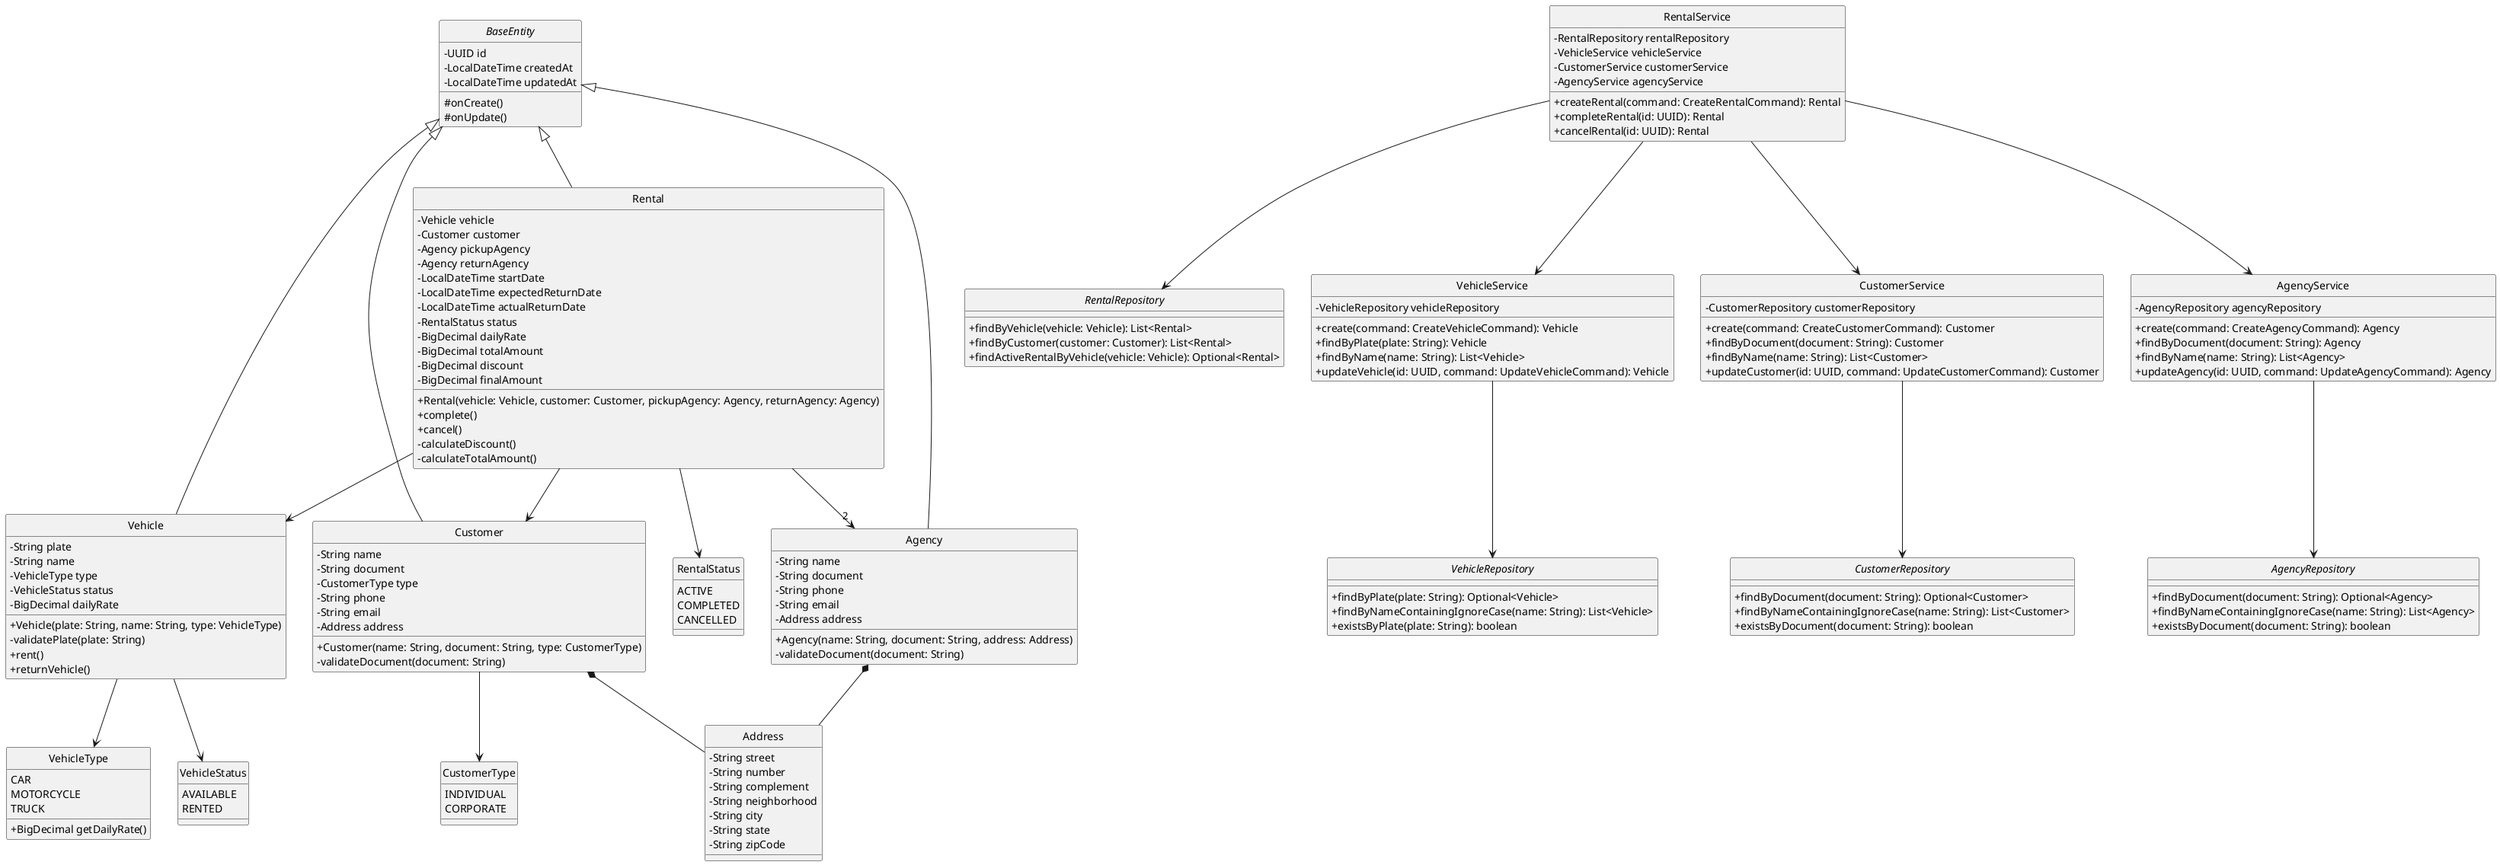 @startuml Vehicle Rental System

' Styling
skinparam classAttributeIconSize 0
skinparam style strictuml
skinparam componentStyle uml2

' Enums
enum VehicleType {
    CAR
    MOTORCYCLE
    TRUCK
    +BigDecimal getDailyRate()
}

enum VehicleStatus {
    AVAILABLE
    RENTED
}

enum CustomerType {
    INDIVIDUAL
    CORPORATE
}

enum RentalStatus {
    ACTIVE
    COMPLETED
    CANCELLED
}

' Entities
abstract class BaseEntity {
    -UUID id
    -LocalDateTime createdAt
    -LocalDateTime updatedAt
    #onCreate()
    #onUpdate()
}

class Vehicle {
    -String plate
    -String name
    -VehicleType type
    -VehicleStatus status
    -BigDecimal dailyRate
    +Vehicle(plate: String, name: String, type: VehicleType)
    -validatePlate(plate: String)
    +rent()
    +returnVehicle()
}

class Customer {
    -String name
    -String document
    -CustomerType type
    -String phone
    -String email
    -Address address
    +Customer(name: String, document: String, type: CustomerType)
    -validateDocument(document: String)
}

class Agency {
    -String name
    -String document
    -String phone
    -String email
    -Address address
    +Agency(name: String, document: String, address: Address)
    -validateDocument(document: String)
}

class Rental {
    -Vehicle vehicle
    -Customer customer
    -Agency pickupAgency
    -Agency returnAgency
    -LocalDateTime startDate
    -LocalDateTime expectedReturnDate
    -LocalDateTime actualReturnDate
    -RentalStatus status
    -BigDecimal dailyRate
    -BigDecimal totalAmount
    -BigDecimal discount
    -BigDecimal finalAmount
    +Rental(vehicle: Vehicle, customer: Customer, pickupAgency: Agency, returnAgency: Agency)
    +complete()
    +cancel()
    -calculateDiscount()
    -calculateTotalAmount()
}

class Address {
    -String street
    -String number
    -String complement
    -String neighborhood
    -String city
    -String state
    -String zipCode
}

' Repositories
interface VehicleRepository {
    +findByPlate(plate: String): Optional<Vehicle>
    +findByNameContainingIgnoreCase(name: String): List<Vehicle>
    +existsByPlate(plate: String): boolean
}

interface CustomerRepository {
    +findByDocument(document: String): Optional<Customer>
    +findByNameContainingIgnoreCase(name: String): List<Customer>
    +existsByDocument(document: String): boolean
}

interface AgencyRepository {
    +findByDocument(document: String): Optional<Agency>
    +findByNameContainingIgnoreCase(name: String): List<Agency>
    +existsByDocument(document: String): boolean
}

interface RentalRepository {
    +findByVehicle(vehicle: Vehicle): List<Rental>
    +findByCustomer(customer: Customer): List<Rental>
    +findActiveRentalByVehicle(vehicle: Vehicle): Optional<Rental>
}

' Services
class VehicleService {
    -VehicleRepository vehicleRepository
    +create(command: CreateVehicleCommand): Vehicle
    +findByPlate(plate: String): Vehicle
    +findByName(name: String): List<Vehicle>
    +updateVehicle(id: UUID, command: UpdateVehicleCommand): Vehicle
}

class CustomerService {
    -CustomerRepository customerRepository
    +create(command: CreateCustomerCommand): Customer
    +findByDocument(document: String): Customer
    +findByName(name: String): List<Customer>
    +updateCustomer(id: UUID, command: UpdateCustomerCommand): Customer
}

class AgencyService {
    -AgencyRepository agencyRepository
    +create(command: CreateAgencyCommand): Agency
    +findByDocument(document: String): Agency
    +findByName(name: String): List<Agency>
    +updateAgency(id: UUID, command: UpdateAgencyCommand): Agency
}

class RentalService {
    -RentalRepository rentalRepository
    -VehicleService vehicleService
    -CustomerService customerService
    -AgencyService agencyService
    +createRental(command: CreateRentalCommand): Rental
    +completeRental(id: UUID): Rental
    +cancelRental(id: UUID): Rental
}

' Relationships
BaseEntity <|-- Vehicle
BaseEntity <|-- Customer
BaseEntity <|-- Agency
BaseEntity <|-- Rental

Vehicle --> VehicleType
Vehicle --> VehicleStatus
Customer --> CustomerType
Rental --> RentalStatus

Customer *-- Address
Agency *-- Address

Rental --> Vehicle
Rental --> Customer
Rental --> "2" Agency

VehicleService --> VehicleRepository
CustomerService --> CustomerRepository
AgencyService --> AgencyRepository
RentalService --> RentalRepository
RentalService --> VehicleService
RentalService --> CustomerService
RentalService --> AgencyService

@enduml